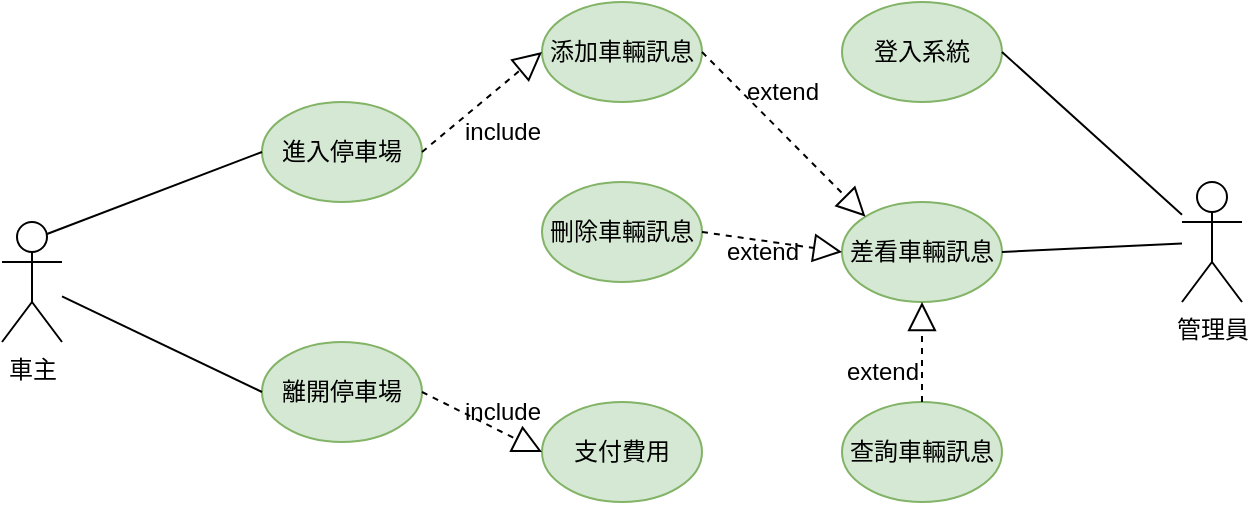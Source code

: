<mxfile version="22.1.11" type="google">
  <diagram name="第 1 页" id="AexN1lBEWDw0cF3wNzuN">
    <mxGraphModel grid="1" page="1" gridSize="10" guides="1" tooltips="1" connect="1" arrows="1" fold="1" pageScale="1" pageWidth="827" pageHeight="1169" math="0" shadow="0">
      <root>
        <mxCell id="0" />
        <mxCell id="1" parent="0" />
        <mxCell id="kD2vEZLajEgz-Yj9L5ba-1" value="進入停車場" style="ellipse;whiteSpace=wrap;html=1;fillColor=#d5e8d4;strokeColor=#82b366;" vertex="1" parent="1">
          <mxGeometry x="240" y="140" width="80" height="50" as="geometry" />
        </mxCell>
        <mxCell id="kD2vEZLajEgz-Yj9L5ba-2" value="離開停車場" style="ellipse;whiteSpace=wrap;html=1;fillColor=#d5e8d4;strokeColor=#82b366;" vertex="1" parent="1">
          <mxGeometry x="240" y="260" width="80" height="50" as="geometry" />
        </mxCell>
        <mxCell id="kD2vEZLajEgz-Yj9L5ba-3" value="支付費用" style="ellipse;whiteSpace=wrap;html=1;fillColor=#d5e8d4;strokeColor=#82b366;" vertex="1" parent="1">
          <mxGeometry x="380" y="290" width="80" height="50" as="geometry" />
        </mxCell>
        <mxCell id="kD2vEZLajEgz-Yj9L5ba-4" value="刪除車輛訊息" style="ellipse;whiteSpace=wrap;html=1;fillColor=#d5e8d4;strokeColor=#82b366;" vertex="1" parent="1">
          <mxGeometry x="380" y="180" width="80" height="50" as="geometry" />
        </mxCell>
        <mxCell id="kD2vEZLajEgz-Yj9L5ba-5" value="添加車輛訊息" style="ellipse;whiteSpace=wrap;html=1;fillColor=#d5e8d4;strokeColor=#82b366;" vertex="1" parent="1">
          <mxGeometry x="380" y="90" width="80" height="50" as="geometry" />
        </mxCell>
        <mxCell id="kD2vEZLajEgz-Yj9L5ba-6" value="查詢車輛訊息" style="ellipse;whiteSpace=wrap;html=1;fillColor=#d5e8d4;strokeColor=#82b366;" vertex="1" parent="1">
          <mxGeometry x="530" y="290" width="80" height="50" as="geometry" />
        </mxCell>
        <mxCell id="kD2vEZLajEgz-Yj9L5ba-7" value="差看車輛訊息" style="ellipse;whiteSpace=wrap;html=1;fillColor=#d5e8d4;strokeColor=#82b366;" vertex="1" parent="1">
          <mxGeometry x="530" y="190" width="80" height="50" as="geometry" />
        </mxCell>
        <mxCell id="kD2vEZLajEgz-Yj9L5ba-8" value="登入系統" style="ellipse;whiteSpace=wrap;html=1;fillColor=#d5e8d4;strokeColor=#82b366;" vertex="1" parent="1">
          <mxGeometry x="530" y="90" width="80" height="50" as="geometry" />
        </mxCell>
        <mxCell id="kD2vEZLajEgz-Yj9L5ba-9" value="車主" style="shape=umlActor;verticalLabelPosition=bottom;verticalAlign=top;html=1;outlineConnect=0;" vertex="1" parent="1">
          <mxGeometry x="110" y="200" width="30" height="60" as="geometry" />
        </mxCell>
        <mxCell id="kD2vEZLajEgz-Yj9L5ba-10" value="管理員" style="shape=umlActor;verticalLabelPosition=bottom;verticalAlign=top;html=1;outlineConnect=0;" vertex="1" parent="1">
          <mxGeometry x="700" y="180" width="30" height="60" as="geometry" />
        </mxCell>
        <mxCell id="kD2vEZLajEgz-Yj9L5ba-11" value="" style="endArrow=none;html=1;rounded=0;exitX=1;exitY=0.5;exitDx=0;exitDy=0;" edge="1" parent="1" source="kD2vEZLajEgz-Yj9L5ba-8" target="kD2vEZLajEgz-Yj9L5ba-10">
          <mxGeometry width="50" height="50" relative="1" as="geometry">
            <mxPoint x="640" y="320" as="sourcePoint" />
            <mxPoint x="690" y="270" as="targetPoint" />
          </mxGeometry>
        </mxCell>
        <mxCell id="kD2vEZLajEgz-Yj9L5ba-12" value="" style="endArrow=none;html=1;rounded=0;exitX=1;exitY=0.5;exitDx=0;exitDy=0;" edge="1" parent="1" source="kD2vEZLajEgz-Yj9L5ba-7" target="kD2vEZLajEgz-Yj9L5ba-10">
          <mxGeometry width="50" height="50" relative="1" as="geometry">
            <mxPoint x="620" y="125" as="sourcePoint" />
            <mxPoint x="710" y="206" as="targetPoint" />
          </mxGeometry>
        </mxCell>
        <mxCell id="kD2vEZLajEgz-Yj9L5ba-13" value="" style="endArrow=none;html=1;rounded=0;exitX=0.75;exitY=0.1;exitDx=0;exitDy=0;entryX=0;entryY=0.5;entryDx=0;entryDy=0;exitPerimeter=0;" edge="1" parent="1" source="kD2vEZLajEgz-Yj9L5ba-9" target="kD2vEZLajEgz-Yj9L5ba-1">
          <mxGeometry width="50" height="50" relative="1" as="geometry">
            <mxPoint x="150" y="90" as="sourcePoint" />
            <mxPoint x="240" y="171" as="targetPoint" />
          </mxGeometry>
        </mxCell>
        <mxCell id="kD2vEZLajEgz-Yj9L5ba-14" value="" style="endArrow=none;html=1;rounded=0;entryX=0;entryY=0.5;entryDx=0;entryDy=0;" edge="1" parent="1" source="kD2vEZLajEgz-Yj9L5ba-9" target="kD2vEZLajEgz-Yj9L5ba-2">
          <mxGeometry width="50" height="50" relative="1" as="geometry">
            <mxPoint x="143" y="216" as="sourcePoint" />
            <mxPoint x="250" y="175" as="targetPoint" />
          </mxGeometry>
        </mxCell>
        <mxCell id="kD2vEZLajEgz-Yj9L5ba-16" value="" style="endArrow=block;dashed=1;endFill=0;endSize=12;html=1;rounded=0;exitX=1;exitY=0.5;exitDx=0;exitDy=0;entryX=0;entryY=0.5;entryDx=0;entryDy=0;" edge="1" parent="1" source="kD2vEZLajEgz-Yj9L5ba-2" target="kD2vEZLajEgz-Yj9L5ba-3">
          <mxGeometry width="160" relative="1" as="geometry">
            <mxPoint x="250" y="300" as="sourcePoint" />
            <mxPoint x="410" y="300" as="targetPoint" />
          </mxGeometry>
        </mxCell>
        <mxCell id="kD2vEZLajEgz-Yj9L5ba-17" value="" style="endArrow=block;dashed=1;endFill=0;endSize=12;html=1;rounded=0;exitX=1;exitY=0.5;exitDx=0;exitDy=0;entryX=0;entryY=0.5;entryDx=0;entryDy=0;" edge="1" parent="1" source="kD2vEZLajEgz-Yj9L5ba-1" target="kD2vEZLajEgz-Yj9L5ba-5">
          <mxGeometry width="160" relative="1" as="geometry">
            <mxPoint x="330" y="295" as="sourcePoint" />
            <mxPoint x="390" y="325" as="targetPoint" />
          </mxGeometry>
        </mxCell>
        <mxCell id="kD2vEZLajEgz-Yj9L5ba-18" value="" style="endArrow=block;dashed=1;endFill=0;endSize=12;html=1;rounded=0;exitX=1;exitY=0.5;exitDx=0;exitDy=0;entryX=0;entryY=0.5;entryDx=0;entryDy=0;" edge="1" parent="1" source="kD2vEZLajEgz-Yj9L5ba-4" target="kD2vEZLajEgz-Yj9L5ba-7">
          <mxGeometry width="160" relative="1" as="geometry">
            <mxPoint x="340" y="305" as="sourcePoint" />
            <mxPoint x="400" y="335" as="targetPoint" />
          </mxGeometry>
        </mxCell>
        <mxCell id="kD2vEZLajEgz-Yj9L5ba-19" value="" style="endArrow=block;dashed=1;endFill=0;endSize=12;html=1;rounded=0;exitX=0.5;exitY=0;exitDx=0;exitDy=0;entryX=0.5;entryY=1;entryDx=0;entryDy=0;" edge="1" parent="1" source="kD2vEZLajEgz-Yj9L5ba-6" target="kD2vEZLajEgz-Yj9L5ba-7">
          <mxGeometry width="160" relative="1" as="geometry">
            <mxPoint x="350" y="315" as="sourcePoint" />
            <mxPoint x="410" y="345" as="targetPoint" />
          </mxGeometry>
        </mxCell>
        <mxCell id="kD2vEZLajEgz-Yj9L5ba-20" value="" style="endArrow=block;dashed=1;endFill=0;endSize=12;html=1;rounded=0;exitX=1;exitY=0.5;exitDx=0;exitDy=0;entryX=0;entryY=0;entryDx=0;entryDy=0;" edge="1" parent="1" source="kD2vEZLajEgz-Yj9L5ba-5" target="kD2vEZLajEgz-Yj9L5ba-7">
          <mxGeometry width="160" relative="1" as="geometry">
            <mxPoint x="360" y="325" as="sourcePoint" />
            <mxPoint x="420" y="355" as="targetPoint" />
          </mxGeometry>
        </mxCell>
        <mxCell id="kD2vEZLajEgz-Yj9L5ba-21" value="include" style="text;html=1;align=center;verticalAlign=middle;resizable=0;points=[];autosize=1;strokeColor=none;fillColor=none;" vertex="1" parent="1">
          <mxGeometry x="330" y="280" width="60" height="30" as="geometry" />
        </mxCell>
        <mxCell id="kD2vEZLajEgz-Yj9L5ba-22" value="include" style="text;html=1;align=center;verticalAlign=middle;resizable=0;points=[];autosize=1;strokeColor=none;fillColor=none;" vertex="1" parent="1">
          <mxGeometry x="330" y="140" width="60" height="30" as="geometry" />
        </mxCell>
        <mxCell id="kD2vEZLajEgz-Yj9L5ba-23" value="extend" style="text;html=1;align=center;verticalAlign=middle;resizable=0;points=[];autosize=1;strokeColor=none;fillColor=none;" vertex="1" parent="1">
          <mxGeometry x="520" y="260" width="60" height="30" as="geometry" />
        </mxCell>
        <mxCell id="kD2vEZLajEgz-Yj9L5ba-24" value="extend" style="text;html=1;align=center;verticalAlign=middle;resizable=0;points=[];autosize=1;strokeColor=none;fillColor=none;" vertex="1" parent="1">
          <mxGeometry x="460" y="200" width="60" height="30" as="geometry" />
        </mxCell>
        <mxCell id="kD2vEZLajEgz-Yj9L5ba-25" value="extend" style="text;html=1;align=center;verticalAlign=middle;resizable=0;points=[];autosize=1;strokeColor=none;fillColor=none;" vertex="1" parent="1">
          <mxGeometry x="470" y="120" width="60" height="30" as="geometry" />
        </mxCell>
      </root>
    </mxGraphModel>
  </diagram>
</mxfile>
